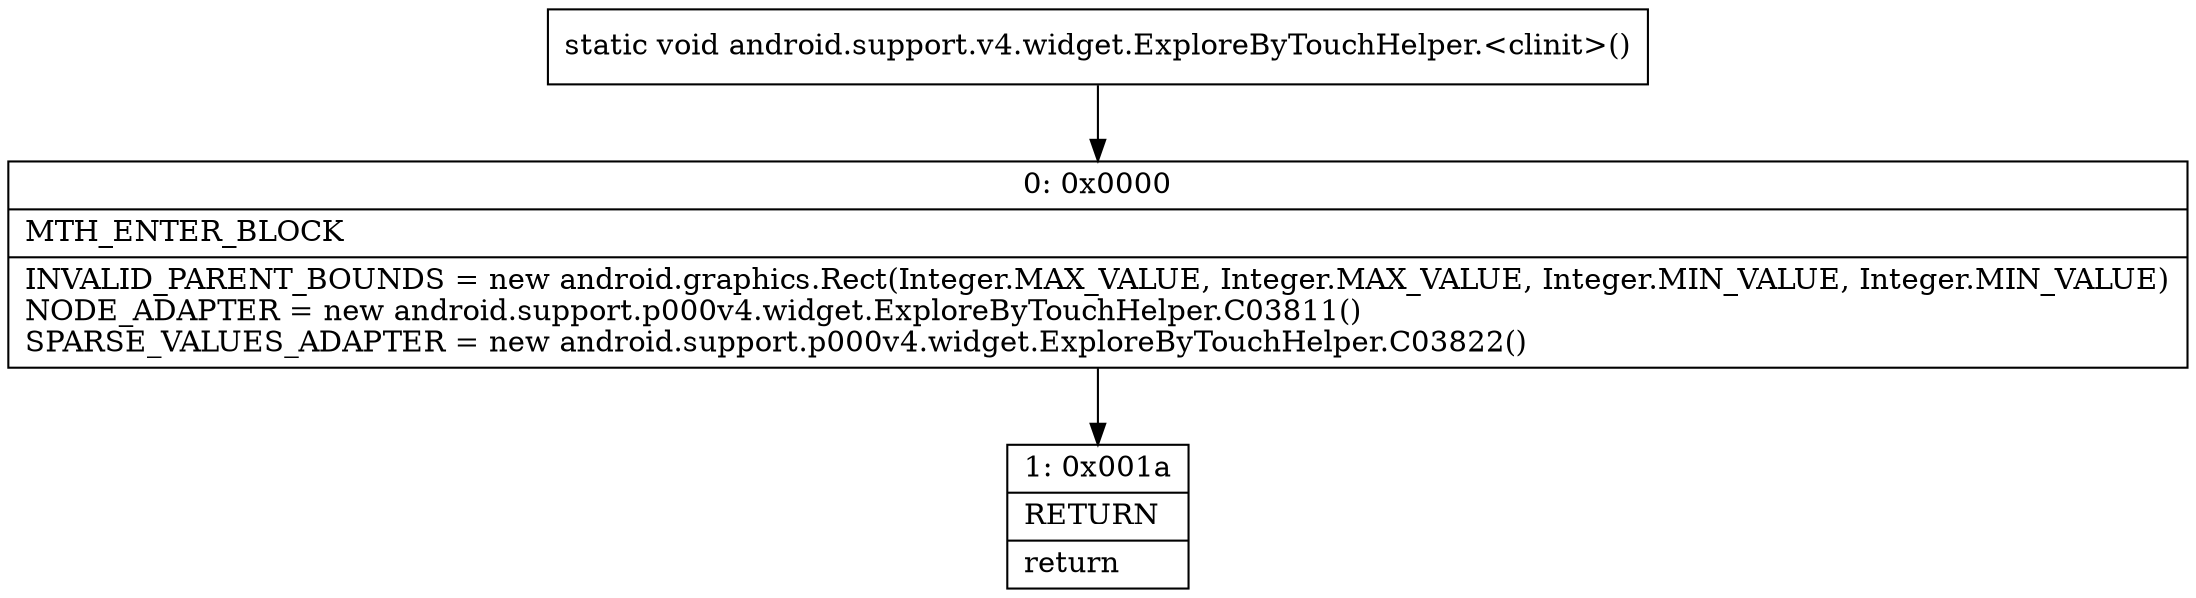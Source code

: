 digraph "CFG forandroid.support.v4.widget.ExploreByTouchHelper.\<clinit\>()V" {
Node_0 [shape=record,label="{0\:\ 0x0000|MTH_ENTER_BLOCK\l|INVALID_PARENT_BOUNDS = new android.graphics.Rect(Integer.MAX_VALUE, Integer.MAX_VALUE, Integer.MIN_VALUE, Integer.MIN_VALUE)\lNODE_ADAPTER = new android.support.p000v4.widget.ExploreByTouchHelper.C03811()\lSPARSE_VALUES_ADAPTER = new android.support.p000v4.widget.ExploreByTouchHelper.C03822()\l}"];
Node_1 [shape=record,label="{1\:\ 0x001a|RETURN\l|return\l}"];
MethodNode[shape=record,label="{static void android.support.v4.widget.ExploreByTouchHelper.\<clinit\>() }"];
MethodNode -> Node_0;
Node_0 -> Node_1;
}

